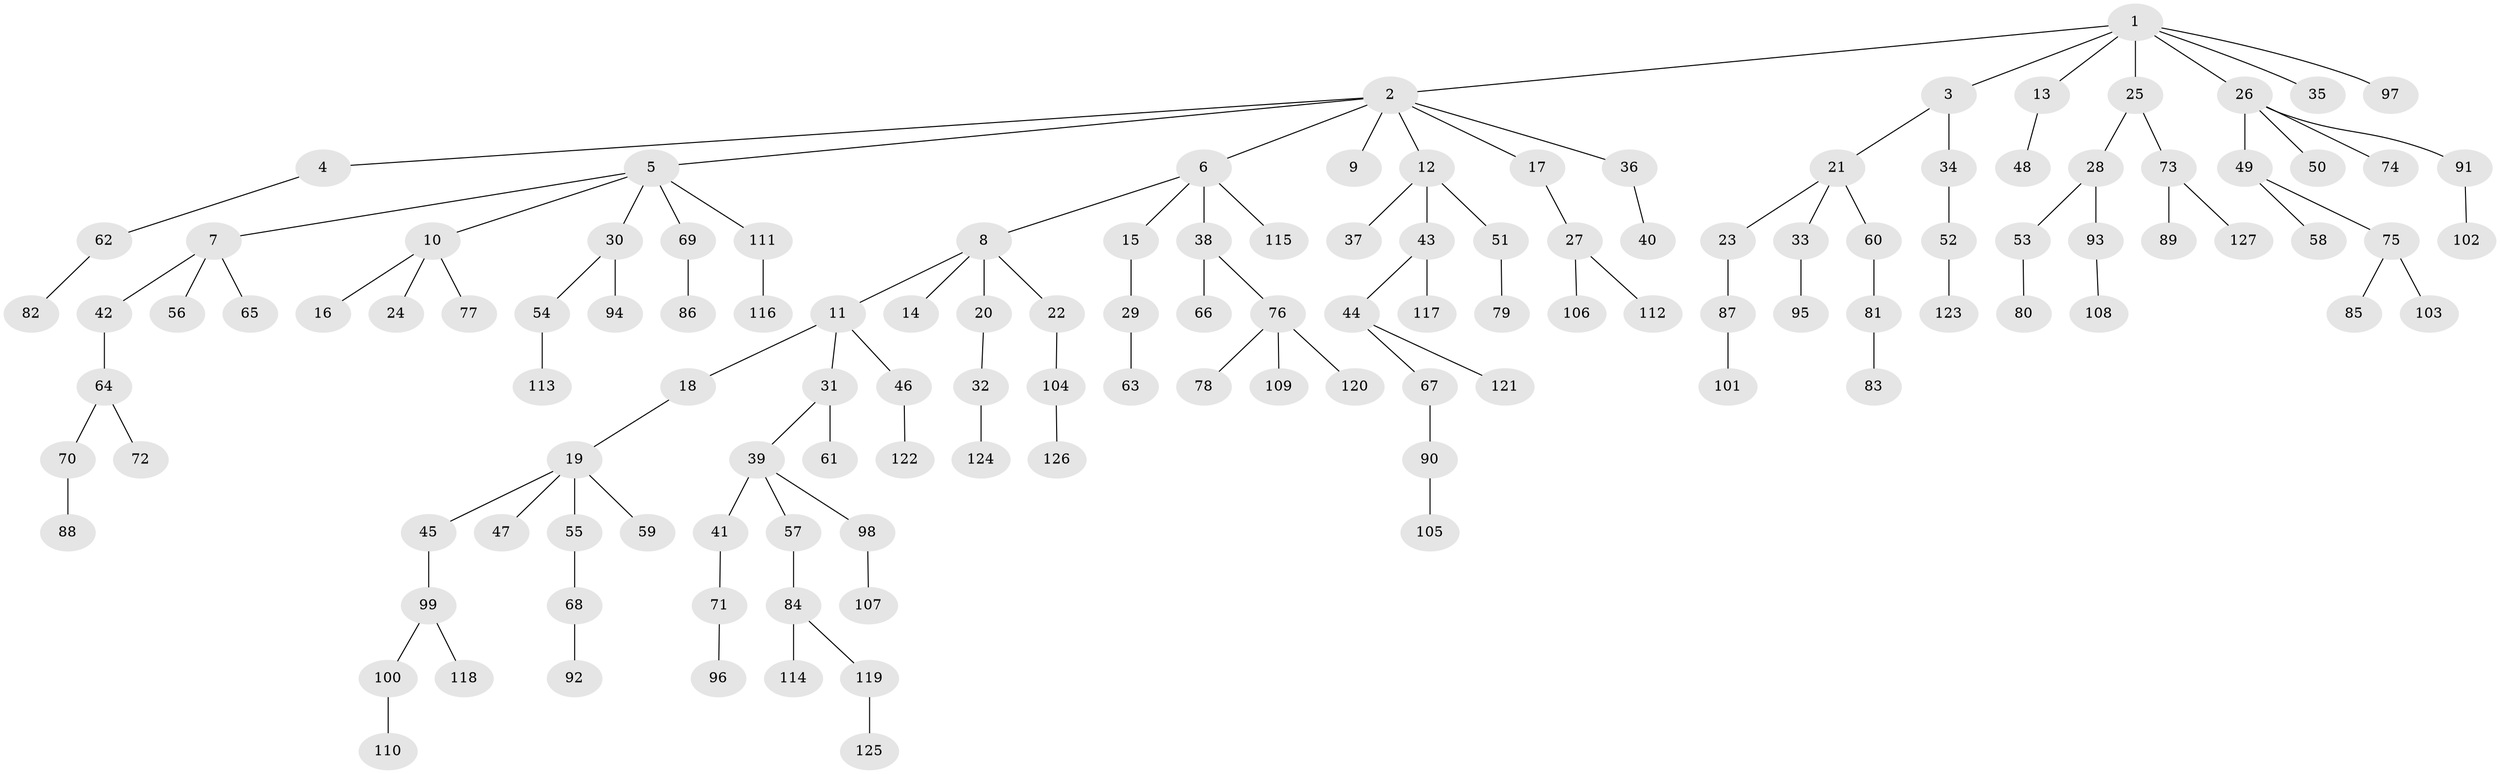 // coarse degree distribution, {7: 0.023255813953488372, 11: 0.011627906976744186, 5: 0.05813953488372093, 2: 0.20930232558139536, 3: 0.05813953488372093, 4: 0.03488372093023256, 1: 0.5930232558139535, 6: 0.011627906976744186}
// Generated by graph-tools (version 1.1) at 2025/52/02/27/25 19:52:11]
// undirected, 127 vertices, 126 edges
graph export_dot {
graph [start="1"]
  node [color=gray90,style=filled];
  1;
  2;
  3;
  4;
  5;
  6;
  7;
  8;
  9;
  10;
  11;
  12;
  13;
  14;
  15;
  16;
  17;
  18;
  19;
  20;
  21;
  22;
  23;
  24;
  25;
  26;
  27;
  28;
  29;
  30;
  31;
  32;
  33;
  34;
  35;
  36;
  37;
  38;
  39;
  40;
  41;
  42;
  43;
  44;
  45;
  46;
  47;
  48;
  49;
  50;
  51;
  52;
  53;
  54;
  55;
  56;
  57;
  58;
  59;
  60;
  61;
  62;
  63;
  64;
  65;
  66;
  67;
  68;
  69;
  70;
  71;
  72;
  73;
  74;
  75;
  76;
  77;
  78;
  79;
  80;
  81;
  82;
  83;
  84;
  85;
  86;
  87;
  88;
  89;
  90;
  91;
  92;
  93;
  94;
  95;
  96;
  97;
  98;
  99;
  100;
  101;
  102;
  103;
  104;
  105;
  106;
  107;
  108;
  109;
  110;
  111;
  112;
  113;
  114;
  115;
  116;
  117;
  118;
  119;
  120;
  121;
  122;
  123;
  124;
  125;
  126;
  127;
  1 -- 2;
  1 -- 3;
  1 -- 13;
  1 -- 25;
  1 -- 26;
  1 -- 35;
  1 -- 97;
  2 -- 4;
  2 -- 5;
  2 -- 6;
  2 -- 9;
  2 -- 12;
  2 -- 17;
  2 -- 36;
  3 -- 21;
  3 -- 34;
  4 -- 62;
  5 -- 7;
  5 -- 10;
  5 -- 30;
  5 -- 69;
  5 -- 111;
  6 -- 8;
  6 -- 15;
  6 -- 38;
  6 -- 115;
  7 -- 42;
  7 -- 56;
  7 -- 65;
  8 -- 11;
  8 -- 14;
  8 -- 20;
  8 -- 22;
  10 -- 16;
  10 -- 24;
  10 -- 77;
  11 -- 18;
  11 -- 31;
  11 -- 46;
  12 -- 37;
  12 -- 43;
  12 -- 51;
  13 -- 48;
  15 -- 29;
  17 -- 27;
  18 -- 19;
  19 -- 45;
  19 -- 47;
  19 -- 55;
  19 -- 59;
  20 -- 32;
  21 -- 23;
  21 -- 33;
  21 -- 60;
  22 -- 104;
  23 -- 87;
  25 -- 28;
  25 -- 73;
  26 -- 49;
  26 -- 50;
  26 -- 74;
  26 -- 91;
  27 -- 106;
  27 -- 112;
  28 -- 53;
  28 -- 93;
  29 -- 63;
  30 -- 54;
  30 -- 94;
  31 -- 39;
  31 -- 61;
  32 -- 124;
  33 -- 95;
  34 -- 52;
  36 -- 40;
  38 -- 66;
  38 -- 76;
  39 -- 41;
  39 -- 57;
  39 -- 98;
  41 -- 71;
  42 -- 64;
  43 -- 44;
  43 -- 117;
  44 -- 67;
  44 -- 121;
  45 -- 99;
  46 -- 122;
  49 -- 58;
  49 -- 75;
  51 -- 79;
  52 -- 123;
  53 -- 80;
  54 -- 113;
  55 -- 68;
  57 -- 84;
  60 -- 81;
  62 -- 82;
  64 -- 70;
  64 -- 72;
  67 -- 90;
  68 -- 92;
  69 -- 86;
  70 -- 88;
  71 -- 96;
  73 -- 89;
  73 -- 127;
  75 -- 85;
  75 -- 103;
  76 -- 78;
  76 -- 109;
  76 -- 120;
  81 -- 83;
  84 -- 114;
  84 -- 119;
  87 -- 101;
  90 -- 105;
  91 -- 102;
  93 -- 108;
  98 -- 107;
  99 -- 100;
  99 -- 118;
  100 -- 110;
  104 -- 126;
  111 -- 116;
  119 -- 125;
}
